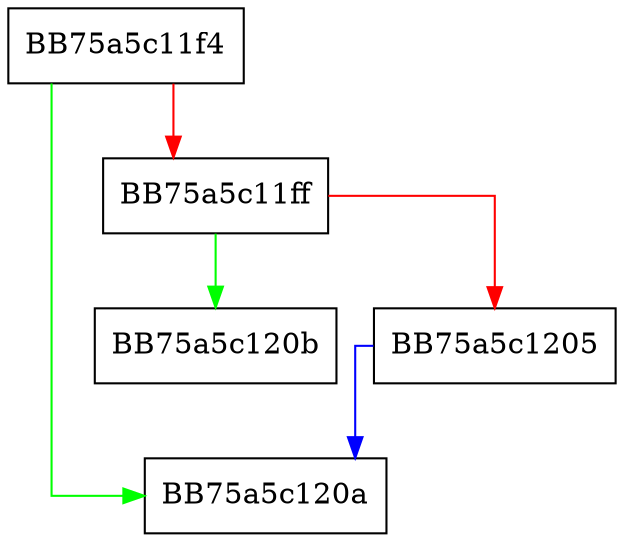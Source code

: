 digraph getTopContainerType {
  node [shape="box"];
  graph [splines=ortho];
  BB75a5c11f4 -> BB75a5c120a [color="green"];
  BB75a5c11f4 -> BB75a5c11ff [color="red"];
  BB75a5c11ff -> BB75a5c120b [color="green"];
  BB75a5c11ff -> BB75a5c1205 [color="red"];
  BB75a5c1205 -> BB75a5c120a [color="blue"];
}
